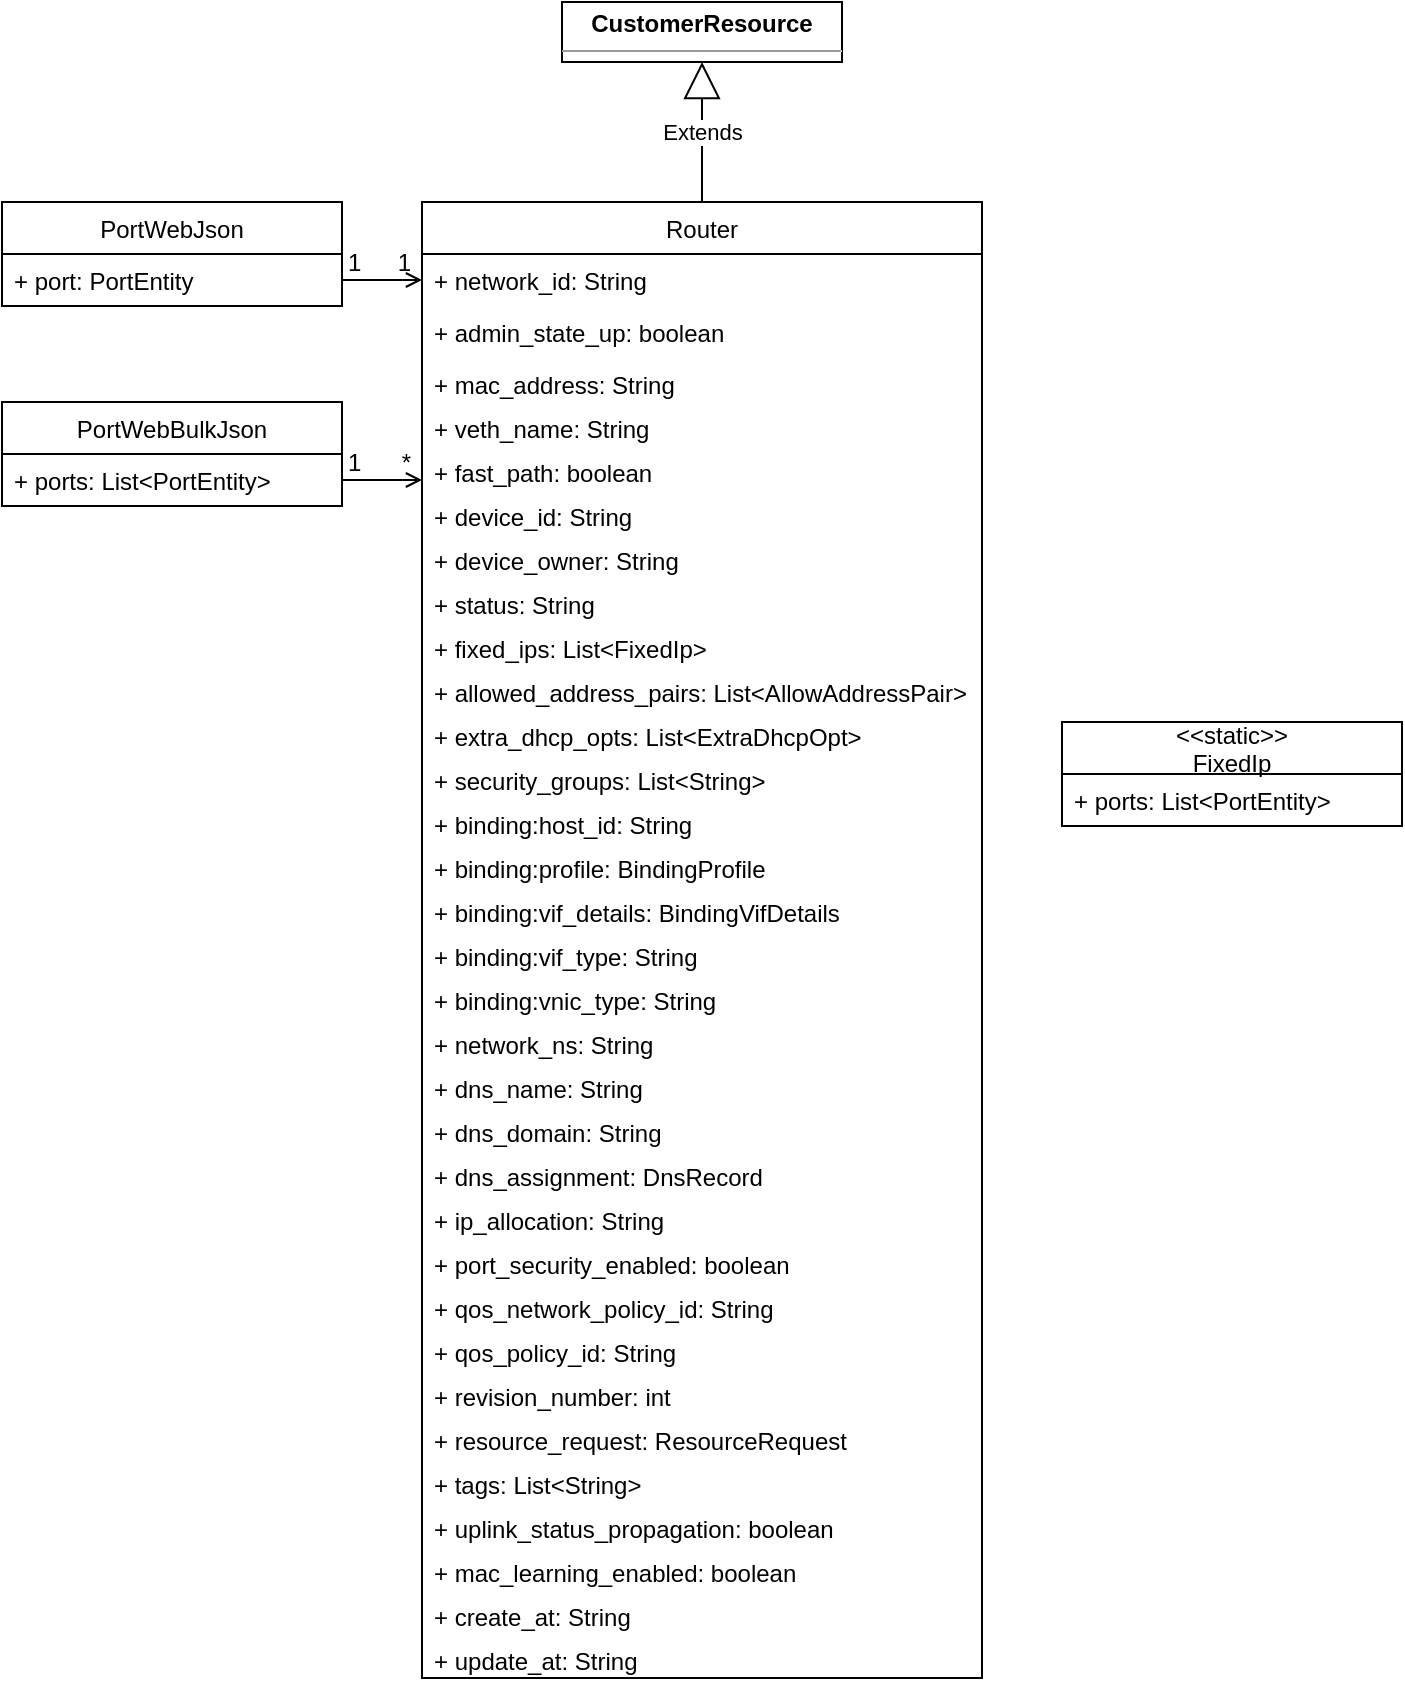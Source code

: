 <mxfile version="13.9.3" type="github">
  <diagram id="DPUrBqZssIUUh1KCcO0Q" name="Page-1">
    <mxGraphModel dx="739" dy="665" grid="1" gridSize="10" guides="1" tooltips="1" connect="1" arrows="1" fold="1" page="1" pageScale="1" pageWidth="850" pageHeight="1100" math="0" shadow="0">
      <root>
        <mxCell id="0" />
        <mxCell id="1" parent="0" />
        <mxCell id="jv4LJTuieP90ry7Ivdzs-1" value="Router" style="swimlane;fontStyle=0;childLayout=stackLayout;horizontal=1;startSize=26;fillColor=none;horizontalStack=0;resizeParent=1;resizeParentMax=0;resizeLast=0;collapsible=1;marginBottom=0;" vertex="1" parent="1">
          <mxGeometry x="290" y="120" width="280" height="738" as="geometry">
            <mxRectangle x="290" y="120" width="80" height="26" as="alternateBounds" />
          </mxGeometry>
        </mxCell>
        <mxCell id="jv4LJTuieP90ry7Ivdzs-2" value="+ network_id: String" style="text;strokeColor=none;fillColor=none;align=left;verticalAlign=top;spacingLeft=4;spacingRight=4;overflow=hidden;rotatable=0;points=[[0,0.5],[1,0.5]];portConstraint=eastwest;" vertex="1" parent="jv4LJTuieP90ry7Ivdzs-1">
          <mxGeometry y="26" width="280" height="26" as="geometry" />
        </mxCell>
        <mxCell id="jv4LJTuieP90ry7Ivdzs-3" value="+ admin_state_up: boolean" style="text;strokeColor=none;fillColor=none;align=left;verticalAlign=top;spacingLeft=4;spacingRight=4;overflow=hidden;rotatable=0;points=[[0,0.5],[1,0.5]];portConstraint=eastwest;" vertex="1" parent="jv4LJTuieP90ry7Ivdzs-1">
          <mxGeometry y="52" width="280" height="26" as="geometry" />
        </mxCell>
        <mxCell id="jv4LJTuieP90ry7Ivdzs-4" value="+ mac_address: String&#xa;" style="text;strokeColor=none;fillColor=none;align=left;verticalAlign=top;spacingLeft=4;spacingRight=4;overflow=hidden;rotatable=0;points=[[0,0.5],[1,0.5]];portConstraint=eastwest;" vertex="1" parent="jv4LJTuieP90ry7Ivdzs-1">
          <mxGeometry y="78" width="280" height="22" as="geometry" />
        </mxCell>
        <mxCell id="jv4LJTuieP90ry7Ivdzs-5" value="+ veth_name: String&#xa;" style="text;strokeColor=none;fillColor=none;align=left;verticalAlign=top;spacingLeft=4;spacingRight=4;overflow=hidden;rotatable=0;points=[[0,0.5],[1,0.5]];portConstraint=eastwest;" vertex="1" parent="jv4LJTuieP90ry7Ivdzs-1">
          <mxGeometry y="100" width="280" height="22" as="geometry" />
        </mxCell>
        <mxCell id="jv4LJTuieP90ry7Ivdzs-6" value="+ fast_path: boolean&#xa;" style="text;strokeColor=none;fillColor=none;align=left;verticalAlign=top;spacingLeft=4;spacingRight=4;overflow=hidden;rotatable=0;points=[[0,0.5],[1,0.5]];portConstraint=eastwest;" vertex="1" parent="jv4LJTuieP90ry7Ivdzs-1">
          <mxGeometry y="122" width="280" height="22" as="geometry" />
        </mxCell>
        <mxCell id="jv4LJTuieP90ry7Ivdzs-7" value="+ device_id: String&#xa;" style="text;strokeColor=none;fillColor=none;align=left;verticalAlign=top;spacingLeft=4;spacingRight=4;overflow=hidden;rotatable=0;points=[[0,0.5],[1,0.5]];portConstraint=eastwest;" vertex="1" parent="jv4LJTuieP90ry7Ivdzs-1">
          <mxGeometry y="144" width="280" height="22" as="geometry" />
        </mxCell>
        <mxCell id="jv4LJTuieP90ry7Ivdzs-8" value="+ device_owner: String&#xa;" style="text;strokeColor=none;fillColor=none;align=left;verticalAlign=top;spacingLeft=4;spacingRight=4;overflow=hidden;rotatable=0;points=[[0,0.5],[1,0.5]];portConstraint=eastwest;" vertex="1" parent="jv4LJTuieP90ry7Ivdzs-1">
          <mxGeometry y="166" width="280" height="22" as="geometry" />
        </mxCell>
        <mxCell id="jv4LJTuieP90ry7Ivdzs-9" value="+ status: String&#xa;" style="text;strokeColor=none;fillColor=none;align=left;verticalAlign=top;spacingLeft=4;spacingRight=4;overflow=hidden;rotatable=0;points=[[0,0.5],[1,0.5]];portConstraint=eastwest;" vertex="1" parent="jv4LJTuieP90ry7Ivdzs-1">
          <mxGeometry y="188" width="280" height="22" as="geometry" />
        </mxCell>
        <mxCell id="jv4LJTuieP90ry7Ivdzs-10" value="+ fixed_ips: List&lt;FixedIp&gt;&#xa;" style="text;strokeColor=none;fillColor=none;align=left;verticalAlign=top;spacingLeft=4;spacingRight=4;overflow=hidden;rotatable=0;points=[[0,0.5],[1,0.5]];portConstraint=eastwest;" vertex="1" parent="jv4LJTuieP90ry7Ivdzs-1">
          <mxGeometry y="210" width="280" height="22" as="geometry" />
        </mxCell>
        <mxCell id="jv4LJTuieP90ry7Ivdzs-11" value="+ allowed_address_pairs: List&lt;AllowAddressPair&gt;&#xa;" style="text;strokeColor=none;fillColor=none;align=left;verticalAlign=top;spacingLeft=4;spacingRight=4;overflow=hidden;rotatable=0;points=[[0,0.5],[1,0.5]];portConstraint=eastwest;" vertex="1" parent="jv4LJTuieP90ry7Ivdzs-1">
          <mxGeometry y="232" width="280" height="22" as="geometry" />
        </mxCell>
        <mxCell id="jv4LJTuieP90ry7Ivdzs-12" value="+ extra_dhcp_opts: List&lt;ExtraDhcpOpt&gt;&#xa;" style="text;strokeColor=none;fillColor=none;align=left;verticalAlign=top;spacingLeft=4;spacingRight=4;overflow=hidden;rotatable=0;points=[[0,0.5],[1,0.5]];portConstraint=eastwest;" vertex="1" parent="jv4LJTuieP90ry7Ivdzs-1">
          <mxGeometry y="254" width="280" height="22" as="geometry" />
        </mxCell>
        <mxCell id="jv4LJTuieP90ry7Ivdzs-13" value="+ security_groups: List&lt;String&gt;&#xa;" style="text;strokeColor=none;fillColor=none;align=left;verticalAlign=top;spacingLeft=4;spacingRight=4;overflow=hidden;rotatable=0;points=[[0,0.5],[1,0.5]];portConstraint=eastwest;" vertex="1" parent="jv4LJTuieP90ry7Ivdzs-1">
          <mxGeometry y="276" width="280" height="22" as="geometry" />
        </mxCell>
        <mxCell id="jv4LJTuieP90ry7Ivdzs-14" value="+ binding:host_id: String" style="text;strokeColor=none;fillColor=none;align=left;verticalAlign=top;spacingLeft=4;spacingRight=4;overflow=hidden;rotatable=0;points=[[0,0.5],[1,0.5]];portConstraint=eastwest;" vertex="1" parent="jv4LJTuieP90ry7Ivdzs-1">
          <mxGeometry y="298" width="280" height="22" as="geometry" />
        </mxCell>
        <mxCell id="jv4LJTuieP90ry7Ivdzs-15" value="+ binding:profile: BindingProfile&#xa;" style="text;strokeColor=none;fillColor=none;align=left;verticalAlign=top;spacingLeft=4;spacingRight=4;overflow=hidden;rotatable=0;points=[[0,0.5],[1,0.5]];portConstraint=eastwest;" vertex="1" parent="jv4LJTuieP90ry7Ivdzs-1">
          <mxGeometry y="320" width="280" height="22" as="geometry" />
        </mxCell>
        <mxCell id="jv4LJTuieP90ry7Ivdzs-16" value="+ binding:vif_details: BindingVifDetails&#xa;" style="text;strokeColor=none;fillColor=none;align=left;verticalAlign=top;spacingLeft=4;spacingRight=4;overflow=hidden;rotatable=0;points=[[0,0.5],[1,0.5]];portConstraint=eastwest;" vertex="1" parent="jv4LJTuieP90ry7Ivdzs-1">
          <mxGeometry y="342" width="280" height="22" as="geometry" />
        </mxCell>
        <mxCell id="jv4LJTuieP90ry7Ivdzs-17" value="+ binding:vif_type: String&#xa;" style="text;strokeColor=none;fillColor=none;align=left;verticalAlign=top;spacingLeft=4;spacingRight=4;overflow=hidden;rotatable=0;points=[[0,0.5],[1,0.5]];portConstraint=eastwest;" vertex="1" parent="jv4LJTuieP90ry7Ivdzs-1">
          <mxGeometry y="364" width="280" height="22" as="geometry" />
        </mxCell>
        <mxCell id="jv4LJTuieP90ry7Ivdzs-18" value="+ binding:vnic_type: String&#xa;" style="text;strokeColor=none;fillColor=none;align=left;verticalAlign=top;spacingLeft=4;spacingRight=4;overflow=hidden;rotatable=0;points=[[0,0.5],[1,0.5]];portConstraint=eastwest;" vertex="1" parent="jv4LJTuieP90ry7Ivdzs-1">
          <mxGeometry y="386" width="280" height="22" as="geometry" />
        </mxCell>
        <mxCell id="jv4LJTuieP90ry7Ivdzs-19" value="+ network_ns: String&#xa;" style="text;strokeColor=none;fillColor=none;align=left;verticalAlign=top;spacingLeft=4;spacingRight=4;overflow=hidden;rotatable=0;points=[[0,0.5],[1,0.5]];portConstraint=eastwest;" vertex="1" parent="jv4LJTuieP90ry7Ivdzs-1">
          <mxGeometry y="408" width="280" height="22" as="geometry" />
        </mxCell>
        <mxCell id="jv4LJTuieP90ry7Ivdzs-20" value="+ dns_name: String&#xa;" style="text;strokeColor=none;fillColor=none;align=left;verticalAlign=top;spacingLeft=4;spacingRight=4;overflow=hidden;rotatable=0;points=[[0,0.5],[1,0.5]];portConstraint=eastwest;" vertex="1" parent="jv4LJTuieP90ry7Ivdzs-1">
          <mxGeometry y="430" width="280" height="22" as="geometry" />
        </mxCell>
        <mxCell id="jv4LJTuieP90ry7Ivdzs-21" value="+ dns_domain: String&#xa;" style="text;strokeColor=none;fillColor=none;align=left;verticalAlign=top;spacingLeft=4;spacingRight=4;overflow=hidden;rotatable=0;points=[[0,0.5],[1,0.5]];portConstraint=eastwest;" vertex="1" parent="jv4LJTuieP90ry7Ivdzs-1">
          <mxGeometry y="452" width="280" height="22" as="geometry" />
        </mxCell>
        <mxCell id="jv4LJTuieP90ry7Ivdzs-22" value="+ dns_assignment: DnsRecord&#xa;" style="text;strokeColor=none;fillColor=none;align=left;verticalAlign=top;spacingLeft=4;spacingRight=4;overflow=hidden;rotatable=0;points=[[0,0.5],[1,0.5]];portConstraint=eastwest;" vertex="1" parent="jv4LJTuieP90ry7Ivdzs-1">
          <mxGeometry y="474" width="280" height="22" as="geometry" />
        </mxCell>
        <mxCell id="jv4LJTuieP90ry7Ivdzs-23" value="+ ip_allocation: String" style="text;strokeColor=none;fillColor=none;align=left;verticalAlign=top;spacingLeft=4;spacingRight=4;overflow=hidden;rotatable=0;points=[[0,0.5],[1,0.5]];portConstraint=eastwest;" vertex="1" parent="jv4LJTuieP90ry7Ivdzs-1">
          <mxGeometry y="496" width="280" height="22" as="geometry" />
        </mxCell>
        <mxCell id="jv4LJTuieP90ry7Ivdzs-24" value="+ port_security_enabled: boolean" style="text;strokeColor=none;fillColor=none;align=left;verticalAlign=top;spacingLeft=4;spacingRight=4;overflow=hidden;rotatable=0;points=[[0,0.5],[1,0.5]];portConstraint=eastwest;" vertex="1" parent="jv4LJTuieP90ry7Ivdzs-1">
          <mxGeometry y="518" width="280" height="22" as="geometry" />
        </mxCell>
        <mxCell id="jv4LJTuieP90ry7Ivdzs-25" value="+ qos_network_policy_id: String" style="text;strokeColor=none;fillColor=none;align=left;verticalAlign=top;spacingLeft=4;spacingRight=4;overflow=hidden;rotatable=0;points=[[0,0.5],[1,0.5]];portConstraint=eastwest;" vertex="1" parent="jv4LJTuieP90ry7Ivdzs-1">
          <mxGeometry y="540" width="280" height="22" as="geometry" />
        </mxCell>
        <mxCell id="jv4LJTuieP90ry7Ivdzs-26" value="+ qos_policy_id: String&#xa;" style="text;strokeColor=none;fillColor=none;align=left;verticalAlign=top;spacingLeft=4;spacingRight=4;overflow=hidden;rotatable=0;points=[[0,0.5],[1,0.5]];portConstraint=eastwest;" vertex="1" parent="jv4LJTuieP90ry7Ivdzs-1">
          <mxGeometry y="562" width="280" height="22" as="geometry" />
        </mxCell>
        <mxCell id="jv4LJTuieP90ry7Ivdzs-27" value="+ revision_number: int&#xa;" style="text;strokeColor=none;fillColor=none;align=left;verticalAlign=top;spacingLeft=4;spacingRight=4;overflow=hidden;rotatable=0;points=[[0,0.5],[1,0.5]];portConstraint=eastwest;" vertex="1" parent="jv4LJTuieP90ry7Ivdzs-1">
          <mxGeometry y="584" width="280" height="22" as="geometry" />
        </mxCell>
        <mxCell id="jv4LJTuieP90ry7Ivdzs-28" value="+ resource_request: ResourceRequest" style="text;strokeColor=none;fillColor=none;align=left;verticalAlign=top;spacingLeft=4;spacingRight=4;overflow=hidden;rotatable=0;points=[[0,0.5],[1,0.5]];portConstraint=eastwest;" vertex="1" parent="jv4LJTuieP90ry7Ivdzs-1">
          <mxGeometry y="606" width="280" height="22" as="geometry" />
        </mxCell>
        <mxCell id="jv4LJTuieP90ry7Ivdzs-29" value="+ tags: List&lt;String&gt;&#xa;" style="text;strokeColor=none;fillColor=none;align=left;verticalAlign=top;spacingLeft=4;spacingRight=4;overflow=hidden;rotatable=0;points=[[0,0.5],[1,0.5]];portConstraint=eastwest;" vertex="1" parent="jv4LJTuieP90ry7Ivdzs-1">
          <mxGeometry y="628" width="280" height="22" as="geometry" />
        </mxCell>
        <mxCell id="jv4LJTuieP90ry7Ivdzs-30" value="+ uplink_status_propagation: boolean&#xa;" style="text;strokeColor=none;fillColor=none;align=left;verticalAlign=top;spacingLeft=4;spacingRight=4;overflow=hidden;rotatable=0;points=[[0,0.5],[1,0.5]];portConstraint=eastwest;" vertex="1" parent="jv4LJTuieP90ry7Ivdzs-1">
          <mxGeometry y="650" width="280" height="22" as="geometry" />
        </mxCell>
        <mxCell id="jv4LJTuieP90ry7Ivdzs-31" value="+ mac_learning_enabled: boolean&#xa;" style="text;strokeColor=none;fillColor=none;align=left;verticalAlign=top;spacingLeft=4;spacingRight=4;overflow=hidden;rotatable=0;points=[[0,0.5],[1,0.5]];portConstraint=eastwest;" vertex="1" parent="jv4LJTuieP90ry7Ivdzs-1">
          <mxGeometry y="672" width="280" height="22" as="geometry" />
        </mxCell>
        <mxCell id="jv4LJTuieP90ry7Ivdzs-32" value="+ create_at: String&#xa;" style="text;strokeColor=none;fillColor=none;align=left;verticalAlign=top;spacingLeft=4;spacingRight=4;overflow=hidden;rotatable=0;points=[[0,0.5],[1,0.5]];portConstraint=eastwest;" vertex="1" parent="jv4LJTuieP90ry7Ivdzs-1">
          <mxGeometry y="694" width="280" height="22" as="geometry" />
        </mxCell>
        <mxCell id="jv4LJTuieP90ry7Ivdzs-33" value="+ update_at: String&#xa;" style="text;strokeColor=none;fillColor=none;align=left;verticalAlign=top;spacingLeft=4;spacingRight=4;overflow=hidden;rotatable=0;points=[[0,0.5],[1,0.5]];portConstraint=eastwest;" vertex="1" parent="jv4LJTuieP90ry7Ivdzs-1">
          <mxGeometry y="716" width="280" height="22" as="geometry" />
        </mxCell>
        <mxCell id="jv4LJTuieP90ry7Ivdzs-34" value="Extends" style="endArrow=block;endSize=16;endFill=0;html=1;exitX=0.5;exitY=0;exitDx=0;exitDy=0;entryX=0.5;entryY=1;entryDx=0;entryDy=0;" edge="1" parent="1" source="jv4LJTuieP90ry7Ivdzs-1" target="jv4LJTuieP90ry7Ivdzs-40">
          <mxGeometry width="160" relative="1" as="geometry">
            <mxPoint x="300" y="30" as="sourcePoint" />
            <mxPoint x="405" y="40" as="targetPoint" />
          </mxGeometry>
        </mxCell>
        <mxCell id="jv4LJTuieP90ry7Ivdzs-35" value="PortWebJson" style="swimlane;fontStyle=0;childLayout=stackLayout;horizontal=1;startSize=26;fillColor=none;horizontalStack=0;resizeParent=1;resizeParentMax=0;resizeLast=0;collapsible=1;marginBottom=0;" vertex="1" parent="1">
          <mxGeometry x="80" y="120" width="170" height="52" as="geometry" />
        </mxCell>
        <mxCell id="jv4LJTuieP90ry7Ivdzs-36" value="+ port: PortEntity" style="text;strokeColor=none;fillColor=none;align=left;verticalAlign=top;spacingLeft=4;spacingRight=4;overflow=hidden;rotatable=0;points=[[0,0.5],[1,0.5]];portConstraint=eastwest;" vertex="1" parent="jv4LJTuieP90ry7Ivdzs-35">
          <mxGeometry y="26" width="170" height="26" as="geometry" />
        </mxCell>
        <mxCell id="jv4LJTuieP90ry7Ivdzs-37" value="" style="endArrow=open;shadow=0;strokeWidth=1;rounded=0;endFill=1;edgeStyle=elbowEdgeStyle;elbow=vertical;" edge="1" parent="1" source="jv4LJTuieP90ry7Ivdzs-36" target="jv4LJTuieP90ry7Ivdzs-1">
          <mxGeometry x="0.5" y="41" relative="1" as="geometry">
            <mxPoint x="160" y="200" as="sourcePoint" />
            <mxPoint x="260" y="200" as="targetPoint" />
            <mxPoint x="-40" y="32" as="offset" />
            <Array as="points">
              <mxPoint x="260" y="159" />
              <mxPoint x="250" y="180" />
              <mxPoint x="270" y="159" />
              <mxPoint x="260" y="139" />
              <mxPoint x="280" y="85" />
            </Array>
          </mxGeometry>
        </mxCell>
        <mxCell id="jv4LJTuieP90ry7Ivdzs-38" value="1" style="resizable=0;align=left;verticalAlign=bottom;labelBackgroundColor=none;fontSize=12;" connectable="0" vertex="1" parent="jv4LJTuieP90ry7Ivdzs-37">
          <mxGeometry x="-1" relative="1" as="geometry">
            <mxPoint x="1" as="offset" />
          </mxGeometry>
        </mxCell>
        <mxCell id="jv4LJTuieP90ry7Ivdzs-39" value="1" style="resizable=0;align=right;verticalAlign=bottom;labelBackgroundColor=none;fontSize=12;" connectable="0" vertex="1" parent="jv4LJTuieP90ry7Ivdzs-37">
          <mxGeometry x="1" relative="1" as="geometry">
            <mxPoint x="-4" as="offset" />
          </mxGeometry>
        </mxCell>
        <mxCell id="jv4LJTuieP90ry7Ivdzs-40" value="&lt;p style=&quot;margin: 0px ; margin-top: 4px ; text-align: center&quot;&gt;&lt;b&gt;CustomerResource&lt;/b&gt;&lt;/p&gt;&lt;hr size=&quot;1&quot;&gt;&lt;div style=&quot;height: 2px&quot;&gt;&lt;/div&gt;" style="verticalAlign=top;align=left;overflow=fill;fontSize=12;fontFamily=Helvetica;html=1;" vertex="1" parent="1">
          <mxGeometry x="360" y="20" width="140" height="30" as="geometry" />
        </mxCell>
        <mxCell id="jv4LJTuieP90ry7Ivdzs-41" value="PortWebBulkJson" style="swimlane;fontStyle=0;childLayout=stackLayout;horizontal=1;startSize=26;fillColor=none;horizontalStack=0;resizeParent=1;resizeParentMax=0;resizeLast=0;collapsible=1;marginBottom=0;" vertex="1" parent="1">
          <mxGeometry x="80" y="220" width="170" height="52" as="geometry" />
        </mxCell>
        <mxCell id="jv4LJTuieP90ry7Ivdzs-42" value="+ ports: List&lt;PortEntity&gt;" style="text;strokeColor=none;fillColor=none;align=left;verticalAlign=top;spacingLeft=4;spacingRight=4;overflow=hidden;rotatable=0;points=[[0,0.5],[1,0.5]];portConstraint=eastwest;" vertex="1" parent="jv4LJTuieP90ry7Ivdzs-41">
          <mxGeometry y="26" width="170" height="26" as="geometry" />
        </mxCell>
        <mxCell id="jv4LJTuieP90ry7Ivdzs-43" value="" style="endArrow=open;shadow=0;strokeWidth=1;rounded=0;endFill=1;edgeStyle=elbowEdgeStyle;elbow=vertical;" edge="1" parent="1" source="jv4LJTuieP90ry7Ivdzs-42" target="jv4LJTuieP90ry7Ivdzs-1">
          <mxGeometry x="0.5" y="41" relative="1" as="geometry">
            <mxPoint x="260" y="169" as="sourcePoint" />
            <mxPoint x="300" y="169" as="targetPoint" />
            <mxPoint x="-40" y="32" as="offset" />
            <Array as="points">
              <mxPoint x="280" y="259" />
              <mxPoint x="260" y="190" />
              <mxPoint x="280" y="169" />
              <mxPoint x="270" y="149" />
              <mxPoint x="290" y="95" />
            </Array>
          </mxGeometry>
        </mxCell>
        <mxCell id="jv4LJTuieP90ry7Ivdzs-44" value="1" style="resizable=0;align=left;verticalAlign=bottom;labelBackgroundColor=none;fontSize=12;" connectable="0" vertex="1" parent="jv4LJTuieP90ry7Ivdzs-43">
          <mxGeometry x="-1" relative="1" as="geometry">
            <mxPoint x="1" as="offset" />
          </mxGeometry>
        </mxCell>
        <mxCell id="jv4LJTuieP90ry7Ivdzs-45" value="*" style="resizable=0;align=right;verticalAlign=bottom;labelBackgroundColor=none;fontSize=12;" connectable="0" vertex="1" parent="jv4LJTuieP90ry7Ivdzs-43">
          <mxGeometry x="1" relative="1" as="geometry">
            <mxPoint x="-4" as="offset" />
          </mxGeometry>
        </mxCell>
        <mxCell id="jv4LJTuieP90ry7Ivdzs-46" value="&lt;&lt;static&gt;&gt;&#xa;FixedIp" style="swimlane;fontStyle=0;childLayout=stackLayout;horizontal=1;startSize=26;fillColor=none;horizontalStack=0;resizeParent=1;resizeParentMax=0;resizeLast=0;collapsible=1;marginBottom=0;" vertex="1" parent="1">
          <mxGeometry x="610" y="380" width="170" height="52" as="geometry" />
        </mxCell>
        <mxCell id="jv4LJTuieP90ry7Ivdzs-47" value="+ ports: List&lt;PortEntity&gt;" style="text;strokeColor=none;fillColor=none;align=left;verticalAlign=top;spacingLeft=4;spacingRight=4;overflow=hidden;rotatable=0;points=[[0,0.5],[1,0.5]];portConstraint=eastwest;" vertex="1" parent="jv4LJTuieP90ry7Ivdzs-46">
          <mxGeometry y="26" width="170" height="26" as="geometry" />
        </mxCell>
      </root>
    </mxGraphModel>
  </diagram>
</mxfile>
